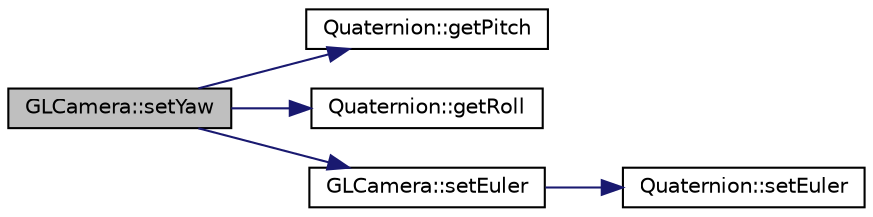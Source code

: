 digraph "GLCamera::setYaw"
{
 // INTERACTIVE_SVG=YES
  edge [fontname="Helvetica",fontsize="10",labelfontname="Helvetica",labelfontsize="10"];
  node [fontname="Helvetica",fontsize="10",shape=record];
  rankdir="LR";
  Node1 [label="GLCamera::setYaw",height=0.2,width=0.4,color="black", fillcolor="grey75", style="filled", fontcolor="black"];
  Node1 -> Node2 [color="midnightblue",fontsize="10",style="solid",fontname="Helvetica"];
  Node2 [label="Quaternion::getPitch",height=0.2,width=0.4,color="black", fillcolor="white", style="filled",URL="$dc/de3/class_quaternion.html#a1cb9a10643c8b4af400a063d0eba3136"];
  Node1 -> Node3 [color="midnightblue",fontsize="10",style="solid",fontname="Helvetica"];
  Node3 [label="Quaternion::getRoll",height=0.2,width=0.4,color="black", fillcolor="white", style="filled",URL="$dc/de3/class_quaternion.html#a734051f0af2830e950099169a117f63f"];
  Node1 -> Node4 [color="midnightblue",fontsize="10",style="solid",fontname="Helvetica"];
  Node4 [label="GLCamera::setEuler",height=0.2,width=0.4,color="black", fillcolor="white", style="filled",URL="$da/d43/class_g_l_camera.html#ac4126632f52eeaa7d3df8f69d4f2daf7"];
  Node4 -> Node5 [color="midnightblue",fontsize="10",style="solid",fontname="Helvetica"];
  Node5 [label="Quaternion::setEuler",height=0.2,width=0.4,color="black", fillcolor="white", style="filled",URL="$dc/de3/class_quaternion.html#a4d02d6e6497a0d8c8c72c8733c52ed33"];
}

